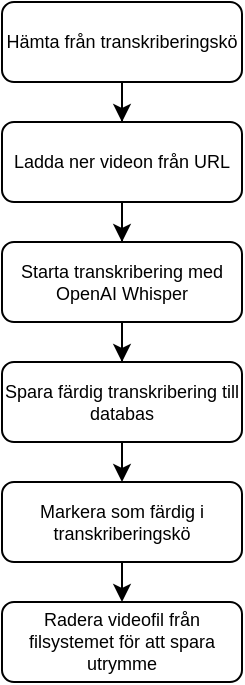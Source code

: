 <mxfile version="24.0.7" type="github">
  <diagram id="C5RBs43oDa-KdzZeNtuy" name="Page-1">
    <mxGraphModel dx="623" dy="407" grid="1" gridSize="10" guides="1" tooltips="1" connect="1" arrows="1" fold="1" page="1" pageScale="1" pageWidth="827" pageHeight="1169" math="0" shadow="0">
      <root>
        <mxCell id="WIyWlLk6GJQsqaUBKTNV-0" />
        <mxCell id="WIyWlLk6GJQsqaUBKTNV-1" parent="WIyWlLk6GJQsqaUBKTNV-0" />
        <mxCell id="_XBkGqhqnQd2U8eVZXNx-2" value="" style="edgeStyle=orthogonalEdgeStyle;rounded=0;orthogonalLoop=1;jettySize=auto;html=1;" parent="WIyWlLk6GJQsqaUBKTNV-1" source="WIyWlLk6GJQsqaUBKTNV-3" target="_XBkGqhqnQd2U8eVZXNx-1" edge="1">
          <mxGeometry relative="1" as="geometry" />
        </mxCell>
        <mxCell id="WIyWlLk6GJQsqaUBKTNV-3" value="Hämta från transkriberingskö" style="rounded=1;whiteSpace=wrap;html=1;fontSize=9;glass=0;strokeWidth=1;shadow=0;" parent="WIyWlLk6GJQsqaUBKTNV-1" vertex="1">
          <mxGeometry x="40" y="40" width="120" height="40" as="geometry" />
        </mxCell>
        <mxCell id="_XBkGqhqnQd2U8eVZXNx-4" value="" style="edgeStyle=orthogonalEdgeStyle;rounded=0;orthogonalLoop=1;jettySize=auto;html=1;" parent="WIyWlLk6GJQsqaUBKTNV-1" source="_XBkGqhqnQd2U8eVZXNx-1" target="_XBkGqhqnQd2U8eVZXNx-3" edge="1">
          <mxGeometry relative="1" as="geometry" />
        </mxCell>
        <mxCell id="_XBkGqhqnQd2U8eVZXNx-1" value="Ladda ner videon från URL" style="rounded=1;whiteSpace=wrap;html=1;fontSize=9;glass=0;strokeWidth=1;shadow=0;" parent="WIyWlLk6GJQsqaUBKTNV-1" vertex="1">
          <mxGeometry x="40" y="100" width="120" height="40" as="geometry" />
        </mxCell>
        <mxCell id="_XBkGqhqnQd2U8eVZXNx-6" value="" style="edgeStyle=orthogonalEdgeStyle;rounded=0;orthogonalLoop=1;jettySize=auto;html=1;" parent="WIyWlLk6GJQsqaUBKTNV-1" source="_XBkGqhqnQd2U8eVZXNx-3" target="_XBkGqhqnQd2U8eVZXNx-5" edge="1">
          <mxGeometry relative="1" as="geometry" />
        </mxCell>
        <mxCell id="_XBkGqhqnQd2U8eVZXNx-3" value="Starta transkribering med OpenAI Whisper" style="rounded=1;whiteSpace=wrap;html=1;fontSize=9;glass=0;strokeWidth=1;shadow=0;" parent="WIyWlLk6GJQsqaUBKTNV-1" vertex="1">
          <mxGeometry x="40" y="160" width="120" height="40" as="geometry" />
        </mxCell>
        <mxCell id="z1Lridz9SXHiP6UBfXuK-2" style="edgeStyle=orthogonalEdgeStyle;rounded=0;orthogonalLoop=1;jettySize=auto;html=1;exitX=0.5;exitY=1;exitDx=0;exitDy=0;entryX=0.5;entryY=0;entryDx=0;entryDy=0;" edge="1" parent="WIyWlLk6GJQsqaUBKTNV-1" source="_XBkGqhqnQd2U8eVZXNx-5" target="UcNozbXcjYc5EnhzmKK8-0">
          <mxGeometry relative="1" as="geometry" />
        </mxCell>
        <mxCell id="_XBkGqhqnQd2U8eVZXNx-5" value="Spara färdig transkribering till databas" style="rounded=1;whiteSpace=wrap;html=1;fontSize=9;glass=0;strokeWidth=1;shadow=0;" parent="WIyWlLk6GJQsqaUBKTNV-1" vertex="1">
          <mxGeometry x="40" y="220" width="120" height="40" as="geometry" />
        </mxCell>
        <mxCell id="_XBkGqhqnQd2U8eVZXNx-7" value="Radera videofil från filsystemet för att spara utrymme" style="rounded=1;whiteSpace=wrap;html=1;fontSize=9;glass=0;strokeWidth=1;shadow=0;" parent="WIyWlLk6GJQsqaUBKTNV-1" vertex="1">
          <mxGeometry x="40" y="340" width="120" height="40" as="geometry" />
        </mxCell>
        <mxCell id="z1Lridz9SXHiP6UBfXuK-1" style="edgeStyle=orthogonalEdgeStyle;rounded=0;orthogonalLoop=1;jettySize=auto;html=1;exitX=0.5;exitY=1;exitDx=0;exitDy=0;entryX=0.5;entryY=0;entryDx=0;entryDy=0;" edge="1" parent="WIyWlLk6GJQsqaUBKTNV-1" source="UcNozbXcjYc5EnhzmKK8-0" target="_XBkGqhqnQd2U8eVZXNx-7">
          <mxGeometry relative="1" as="geometry" />
        </mxCell>
        <mxCell id="UcNozbXcjYc5EnhzmKK8-0" value="Markera som färdig i transkriberingskö" style="rounded=1;whiteSpace=wrap;html=1;fontSize=9;glass=0;strokeWidth=1;shadow=0;" parent="WIyWlLk6GJQsqaUBKTNV-1" vertex="1">
          <mxGeometry x="40" y="280" width="120" height="40" as="geometry" />
        </mxCell>
      </root>
    </mxGraphModel>
  </diagram>
</mxfile>
